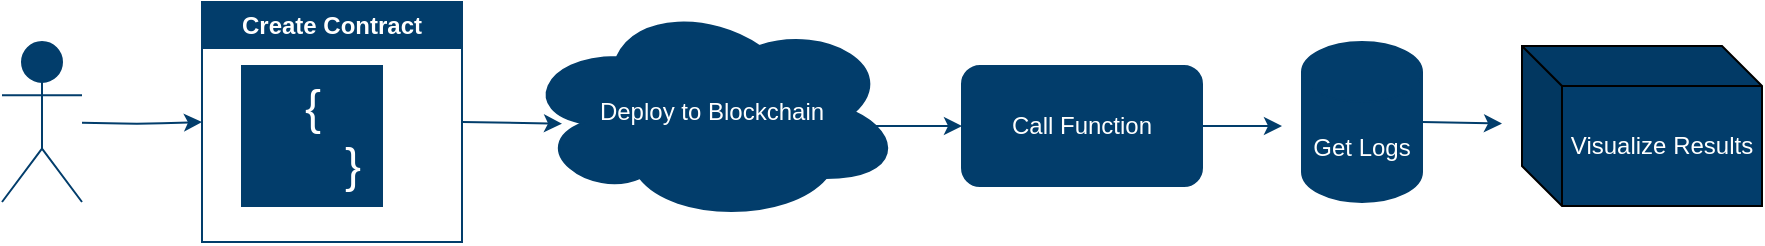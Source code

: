 <mxfile version="26.0.16">
  <diagram name="Page-1" id="jpog3j6YvMqYN9L6i7-m">
    <mxGraphModel dx="1042" dy="665" grid="1" gridSize="10" guides="1" tooltips="1" connect="1" arrows="1" fold="1" page="1" pageScale="1" pageWidth="850" pageHeight="1100" math="0" shadow="0">
      <root>
        <mxCell id="0" />
        <mxCell id="1" parent="0" />
        <mxCell id="2" value="User" style="shape=umlActor;verticalLabelPosition=bottom;verticalAlign=top;html=1;fillColor=#023d6b;strokeColor=#023d6b;fontColor=#ffffff;" parent="1" vertex="1">
          <mxGeometry x="60" y="128" width="40" height="80" as="geometry" />
        </mxCell>
        <mxCell id="4" style="entryX=0;entryY=0.5;entryDx=0;entryDy=0;fillColor=#023d6b;strokeColor=#023d6b;" parent="1" source="2" target="xXst1sIsij-wTYxNnf8g-13" edge="1">
          <mxGeometry width="50" height="50" relative="1" as="geometry">
            <mxPoint x="100" y="180" as="sourcePoint" />
            <mxPoint x="130" y="210" as="targetPoint" />
            <Array as="points">
              <mxPoint x="130" y="169" />
            </Array>
          </mxGeometry>
        </mxCell>
        <mxCell id="6" style="exitX=1;exitY=0.5;exitDx=0;exitDy=0;fillColor=#023d6b;strokeColor=#023d6b;" parent="1" source="xXst1sIsij-wTYxNnf8g-13" edge="1">
          <mxGeometry width="50" height="50" relative="1" as="geometry">
            <mxPoint x="280" y="170" as="sourcePoint" />
            <mxPoint x="340" y="168.833" as="targetPoint" />
          </mxGeometry>
        </mxCell>
        <mxCell id="7" value="Call Function" style="rounded=1;whiteSpace=wrap;html=1;fillColor=#023d6b;strokeColor=#023d6b;fontColor=#ffffff;" parent="1" vertex="1">
          <mxGeometry x="540" y="140" width="120" height="60" as="geometry" />
        </mxCell>
        <mxCell id="8" style="fillColor=#023d6b;strokeColor=#023d6b;" parent="1" target="7" edge="1">
          <mxGeometry width="50" height="50" relative="1" as="geometry">
            <mxPoint x="480" y="170" as="sourcePoint" />
            <mxPoint x="530" y="120" as="targetPoint" />
          </mxGeometry>
        </mxCell>
        <mxCell id="10" style="fillColor=#023d6b;strokeColor=#023d6b;" parent="1" source="7" edge="1">
          <mxGeometry width="50" height="50" relative="1" as="geometry">
            <mxPoint x="660" y="170" as="sourcePoint" />
            <mxPoint x="700" y="170" as="targetPoint" />
          </mxGeometry>
        </mxCell>
        <mxCell id="12" style="exitX=1;exitY=0.5;exitDx=0;exitDy=0;exitPerimeter=0;fillColor=#023d6b;strokeColor=#023d6b;" parent="1" source="xXst1sIsij-wTYxNnf8g-17" edge="1">
          <mxGeometry width="50" height="50" relative="1" as="geometry">
            <mxPoint x="820" y="170" as="sourcePoint" />
            <mxPoint x="810" y="168.8" as="targetPoint" />
          </mxGeometry>
        </mxCell>
        <mxCell id="xXst1sIsij-wTYxNnf8g-13" value="Create Contract" style="swimlane;whiteSpace=wrap;html=1;fillColor=#023d6b;strokeColor=#023d6b;fontColor=#ffffff;" parent="1" vertex="1">
          <mxGeometry x="160" y="108" width="130" height="120" as="geometry" />
        </mxCell>
        <mxCell id="xXst1sIsij-wTYxNnf8g-15" value="&lt;font style=&quot;font-size: 24px;&quot;&gt;{&lt;/font&gt;&lt;div&gt;&lt;font style=&quot;font-size: 24px;&quot;&gt;&amp;nbsp; &amp;nbsp; &amp;nbsp; }&lt;/font&gt;&lt;/div&gt;" style="text;html=1;align=center;verticalAlign=middle;resizable=0;points=[];autosize=1;strokeColor=#023d6b;fillColor=#023d6b;fontColor=#ffffff;" parent="xXst1sIsij-wTYxNnf8g-13" vertex="1">
          <mxGeometry x="20" y="32" width="70" height="70" as="geometry" />
        </mxCell>
        <mxCell id="xXst1sIsij-wTYxNnf8g-16" value="Deploy to Blockchain" style="ellipse;shape=cloud;whiteSpace=wrap;html=1;fillColor=#023d6b;strokeColor=#023d6b;fontColor=#ffffff;" parent="1" vertex="1">
          <mxGeometry x="320" y="108" width="190" height="110" as="geometry" />
        </mxCell>
        <mxCell id="xXst1sIsij-wTYxNnf8g-17" value="Get Logs" style="shape=cylinder3;whiteSpace=wrap;html=1;boundedLbl=1;backgroundOutline=1;size=15;fillColor=#023d6b;strokeColor=#023d6b;fontColor=#ffffff;" parent="1" vertex="1">
          <mxGeometry x="710" y="128" width="60" height="80" as="geometry" />
        </mxCell>
        <mxCell id="kc0J9EaQQotPyEOsnHEn-12" value="&lt;font style=&quot;color: rgb(255, 255, 255);&quot;&gt;Visualize Results&lt;/font&gt;" style="shape=cube;whiteSpace=wrap;html=1;boundedLbl=1;backgroundOutline=1;darkOpacity=0.05;darkOpacity2=0.1;fillColor=#023D6B;" vertex="1" parent="1">
          <mxGeometry x="820" y="130" width="120" height="80" as="geometry" />
        </mxCell>
      </root>
    </mxGraphModel>
  </diagram>
</mxfile>
